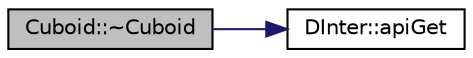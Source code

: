 digraph "Cuboid::~Cuboid"
{
 // LATEX_PDF_SIZE
  edge [fontname="Helvetica",fontsize="10",labelfontname="Helvetica",labelfontsize="10"];
  node [fontname="Helvetica",fontsize="10",shape=record];
  rankdir="LR";
  Node1 [label="Cuboid::~Cuboid",height=0.2,width=0.4,color="black", fillcolor="grey75", style="filled", fontcolor="black",tooltip="Destruktor obiektu klasy Cuboid."];
  Node1 -> Node2 [color="midnightblue",fontsize="10",style="solid",fontname="Helvetica"];
  Node2 [label="DInter::apiGet",height=0.2,width=0.4,color="black", fillcolor="white", style="filled",URL="$class_d_inter.html#a3e2df02254e651d89c41ab1e2c0b6961",tooltip="Metoda zwracająca wskaźnik do gnuplota."];
}
